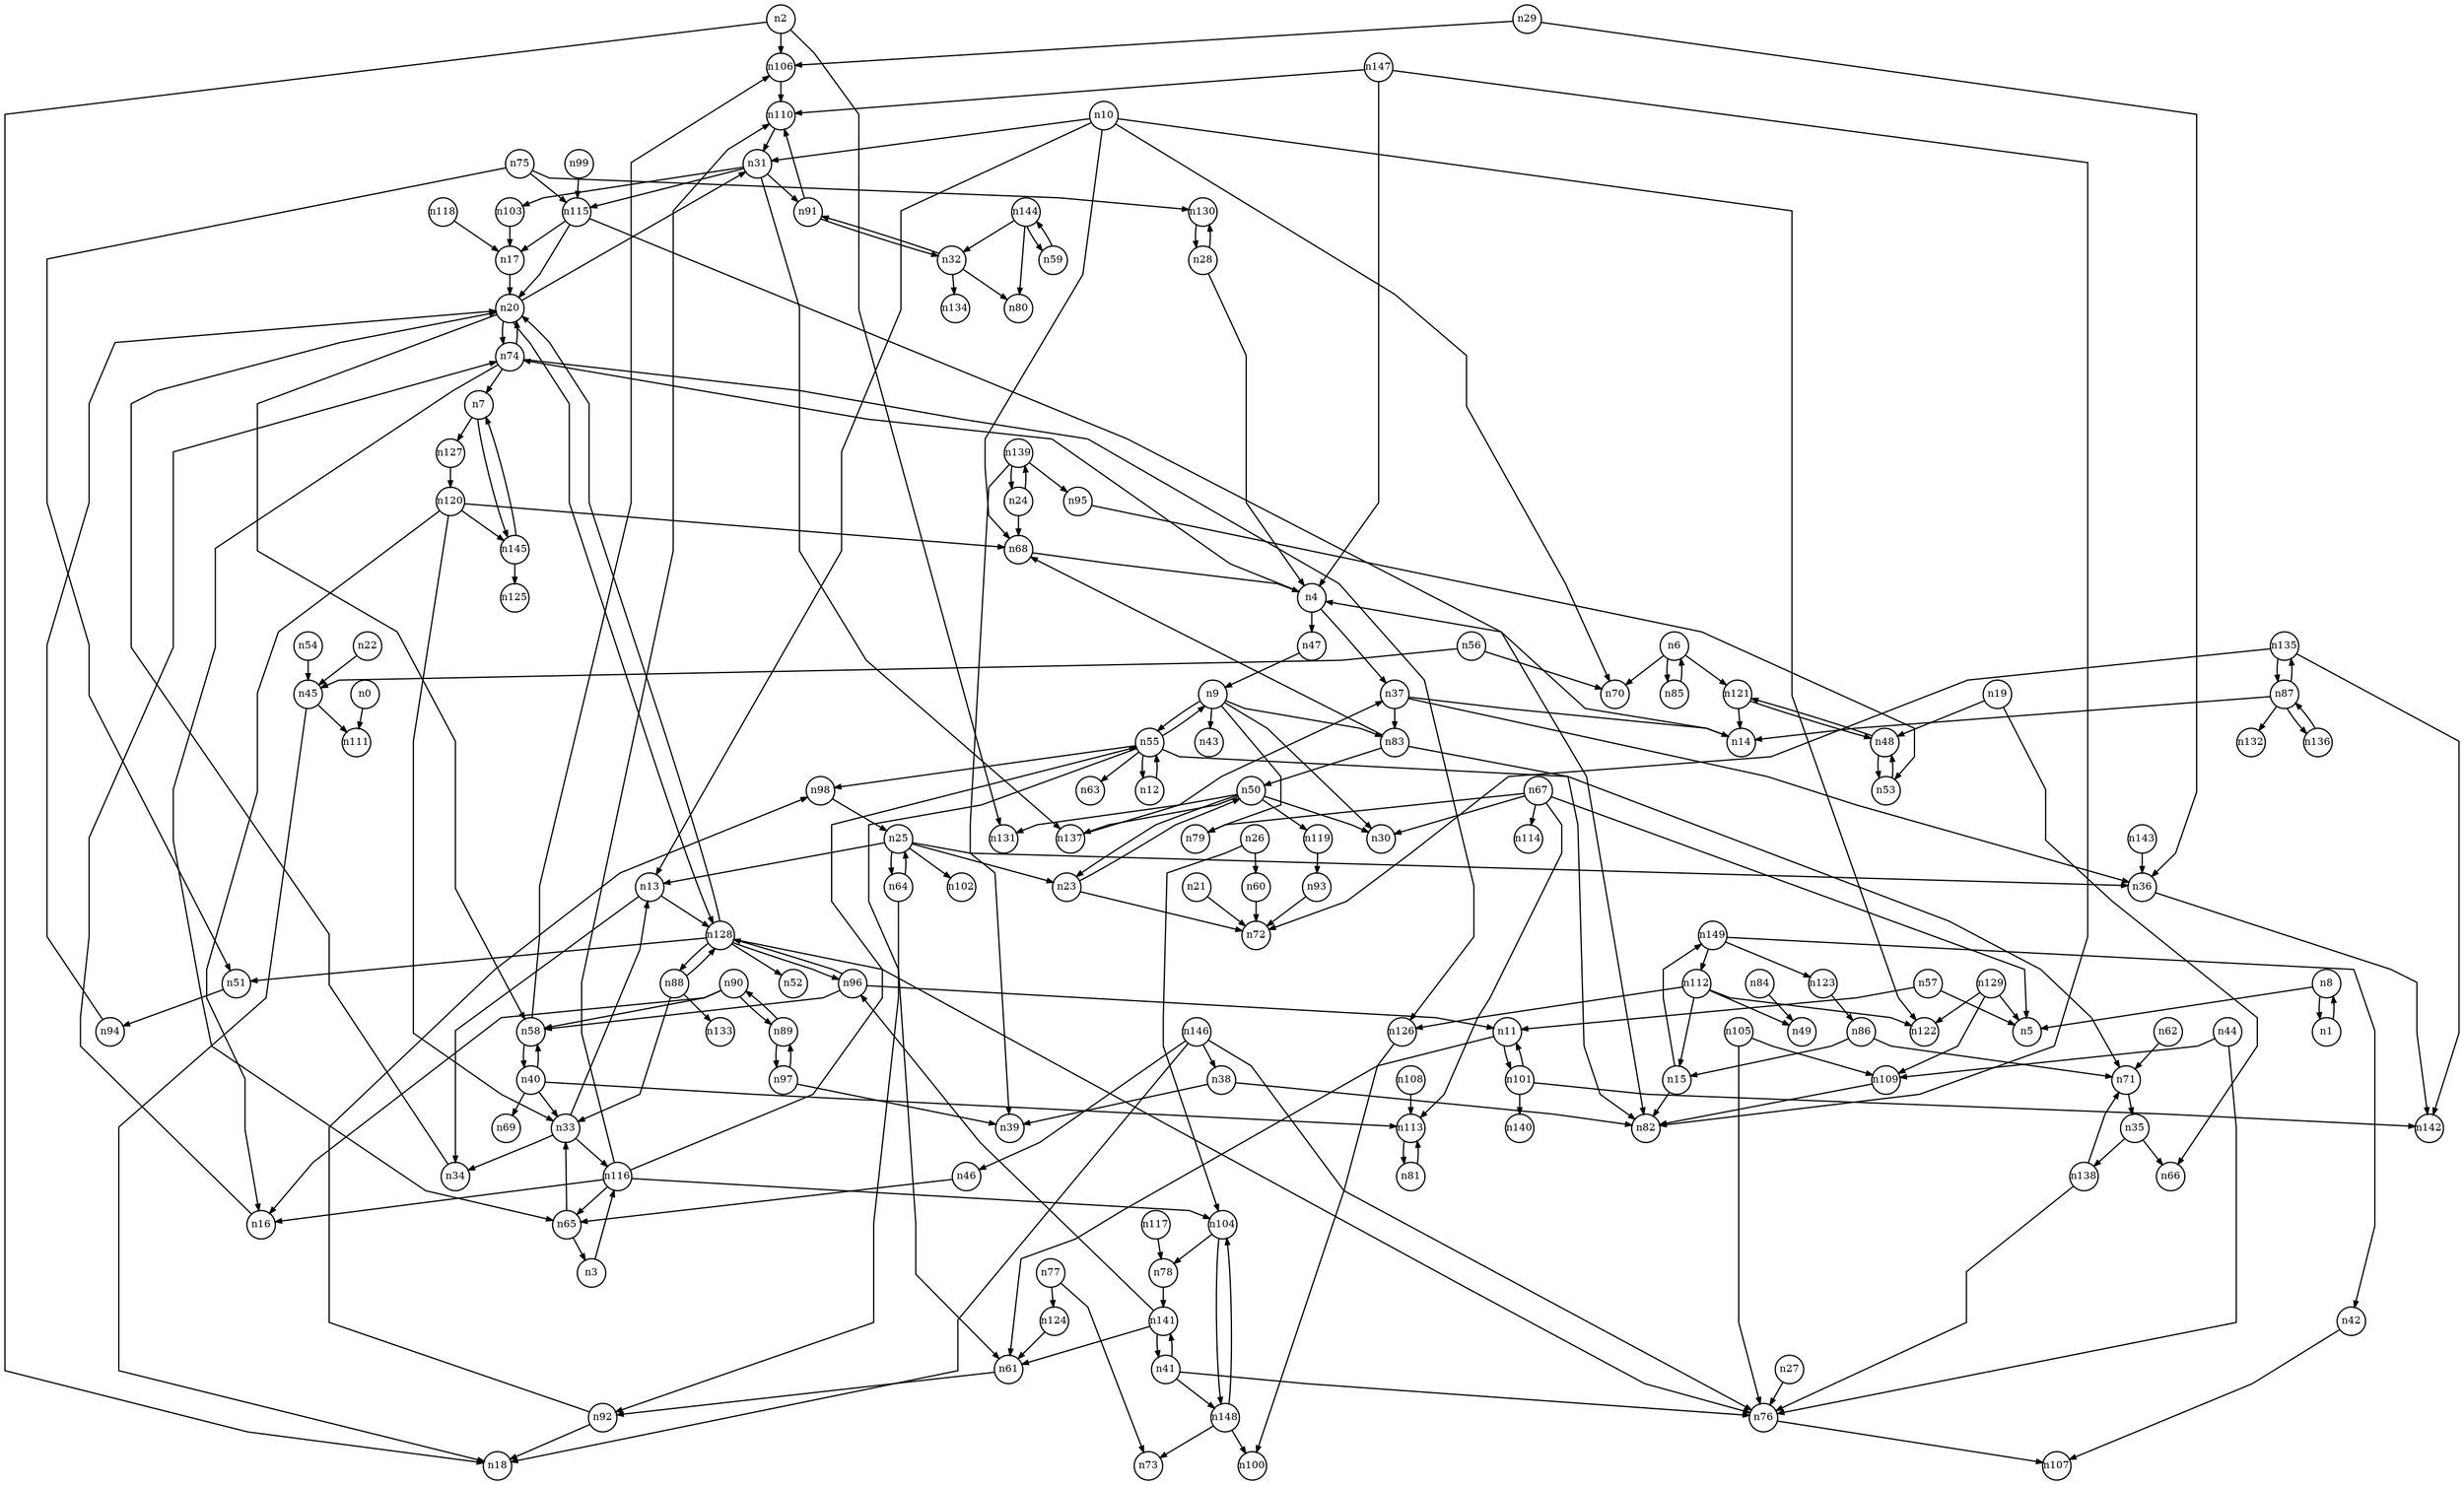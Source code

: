digraph G{
splines=polyline;
ranksep=0.22;
nodesep=0.22;
nodesize=0.32;
fontsize=8
edge [arrowsize=0.5]
node [fontsize=8 shape=circle width=0.32 fixedsize=shape];

n0 -> n111
n2 -> n18
n2 -> n106
n2 -> n131
n106 -> n110
n37 -> n14
n37 -> n36
n37 -> n83
n4 -> n37
n4 -> n47
n4 -> n74
n47 -> n9
n6 -> n70
n6 -> n85
n6 -> n121
n85 -> n6
n121 -> n14
n121 -> n48
n127 -> n120
n7 -> n127
n7 -> n145
n1 -> n8
n8 -> n1
n8 -> n5
n9 -> n30
n9 -> n43
n9 -> n55
n9 -> n79
n9 -> n83
n55 -> n12
n55 -> n61
n55 -> n63
n55 -> n71
n55 -> n98
n55 -> n9
n83 -> n50
n83 -> n68
n83 -> n82
n13 -> n34
n13 -> n128
n10 -> n13
n10 -> n31
n10 -> n68
n10 -> n70
n10 -> n122
n31 -> n91
n31 -> n103
n31 -> n115
n31 -> n137
n68 -> n4
n61 -> n92
n11 -> n61
n11 -> n101
n101 -> n140
n101 -> n142
n101 -> n11
n34 -> n20
n15 -> n82
n15 -> n149
n149 -> n42
n149 -> n112
n149 -> n123
n48 -> n53
n48 -> n121
n19 -> n48
n19 -> n66
n20 -> n31
n20 -> n58
n20 -> n74
n20 -> n128
n58 -> n106
n58 -> n40
n74 -> n7
n74 -> n65
n74 -> n126
n74 -> n20
n128 -> n51
n128 -> n52
n128 -> n76
n128 -> n88
n128 -> n96
n128 -> n20
n21 -> n72
n45 -> n18
n45 -> n111
n22 -> n45
n23 -> n72
n23 -> n50
n24 -> n68
n24 -> n139
n139 -> n39
n139 -> n95
n139 -> n24
n25 -> n13
n25 -> n23
n25 -> n36
n25 -> n64
n25 -> n102
n36 -> n142
n64 -> n92
n64 -> n25
n60 -> n72
n26 -> n60
n26 -> n104
n104 -> n78
n104 -> n148
n76 -> n107
n27 -> n76
n28 -> n4
n28 -> n130
n130 -> n28
n29 -> n36
n29 -> n106
n91 -> n110
n91 -> n32
n103 -> n17
n115 -> n17
n115 -> n82
n115 -> n20
n137 -> n37
n32 -> n80
n32 -> n91
n32 -> n134
n33 -> n13
n33 -> n34
n33 -> n116
n35 -> n66
n35 -> n138
n138 -> n71
n138 -> n76
n14 -> n4
n38 -> n39
n38 -> n82
n40 -> n33
n40 -> n58
n40 -> n69
n40 -> n113
n113 -> n81
n41 -> n76
n41 -> n148
n41 -> n141
n148 -> n73
n148 -> n100
n148 -> n104
n42 -> n107
n44 -> n76
n44 -> n109
n109 -> n82
n65 -> n3
n65 -> n33
n46 -> n65
n53 -> n48
n50 -> n23
n50 -> n30
n50 -> n119
n50 -> n131
n50 -> n137
n119 -> n93
n94 -> n20
n51 -> n94
n54 -> n45
n12 -> n55
n71 -> n35
n98 -> n25
n56 -> n45
n56 -> n70
n57 -> n5
n57 -> n11
n92 -> n18
n92 -> n98
n62 -> n71
n3 -> n116
n67 -> n5
n67 -> n30
n67 -> n79
n67 -> n113
n67 -> n114
n126 -> n100
n75 -> n51
n75 -> n115
n75 -> n130
n77 -> n73
n77 -> n124
n124 -> n61
n81 -> n113
n84 -> n49
n86 -> n71
n86 -> n15
n87 -> n14
n87 -> n132
n87 -> n135
n87 -> n136
n135 -> n72
n135 -> n142
n135 -> n87
n136 -> n87
n88 -> n33
n88 -> n133
n88 -> n128
n90 -> n16
n90 -> n58
n90 -> n89
n89 -> n90
n89 -> n97
n97 -> n39
n97 -> n89
n16 -> n74
n110 -> n31
n93 -> n72
n95 -> n53
n96 -> n11
n96 -> n58
n96 -> n128
n99 -> n115
n17 -> n20
n78 -> n141
n105 -> n76
n105 -> n109
n108 -> n113
n112 -> n49
n112 -> n122
n112 -> n126
n112 -> n15
n116 -> n16
n116 -> n55
n116 -> n65
n116 -> n104
n116 -> n110
n117 -> n78
n118 -> n17
n120 -> n16
n120 -> n33
n120 -> n68
n120 -> n145
n123 -> n86
n129 -> n5
n129 -> n109
n129 -> n122
n141 -> n41
n141 -> n61
n141 -> n96
n143 -> n36
n144 -> n32
n144 -> n59
n144 -> n80
n59 -> n144
n145 -> n7
n145 -> n125
n146 -> n18
n146 -> n38
n146 -> n46
n146 -> n76
n147 -> n4
n147 -> n82
n147 -> n110
}

